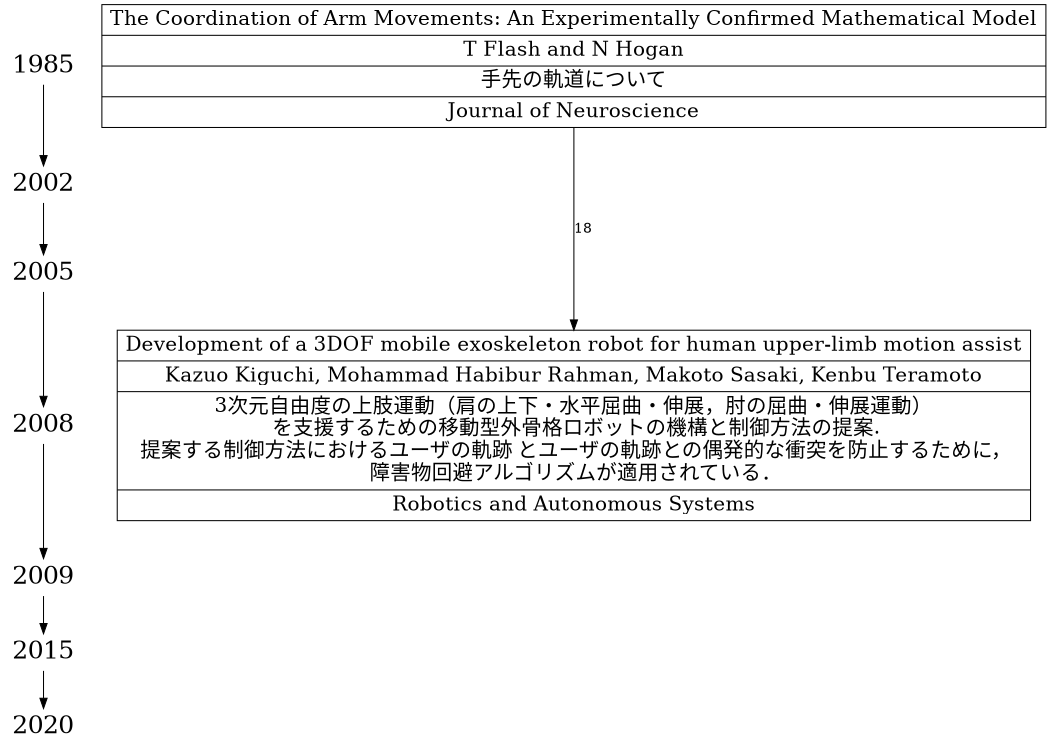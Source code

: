 // 上肢外骨格
digraph exoskeleton {

size="7,8";
// rankdir=LR
node [fontsize=24, shape = plaintext];

1985 -> 2002;
2002 -> 2005;
2005 -> 2008;
2008 -> 2009:
2009 -> 2015;
2015 -> 2020;

node [fontsize=20];
{ rank=same;  1985 n1985_0; }
{ rank=same;  2008 n2008_0; }


"n1985_0" [
label = "{
        <f0> The Coordination of Arm Movements: An Experimentally Confirmed Mathematical Model |
        <f1> T Flash and N Hogan|
        手先の軌道について|
        Journal of Neuroscience
        }"
shape = "record"
];

"n2008_0" [
label = "{
        <f0> Development of a 3DOF mobile exoskeleton robot for human upper-limb motion assist|
        <f1> Kazuo Kiguchi, Mohammad Habibur Rahman, Makoto Sasaki, Kenbu Teramoto|
        3次元自由度の上肢運動（肩の上下・水平屈曲・伸展，肘の屈曲・伸展運動）\n
        を支援するための移動型外骨格ロボットの機構と制御方法の提案.\n
        提案する制御方法におけるユーザの軌跡 とユーザの軌跡との偶発的な衝突を防止するために，\n
        障害物回避アルゴリズムが適用されている．|
        Robotics and Autonomous Systems
        }"
shape = "record"
];

n1985_0 -> n2008_0 [ label = "18" ]
}
